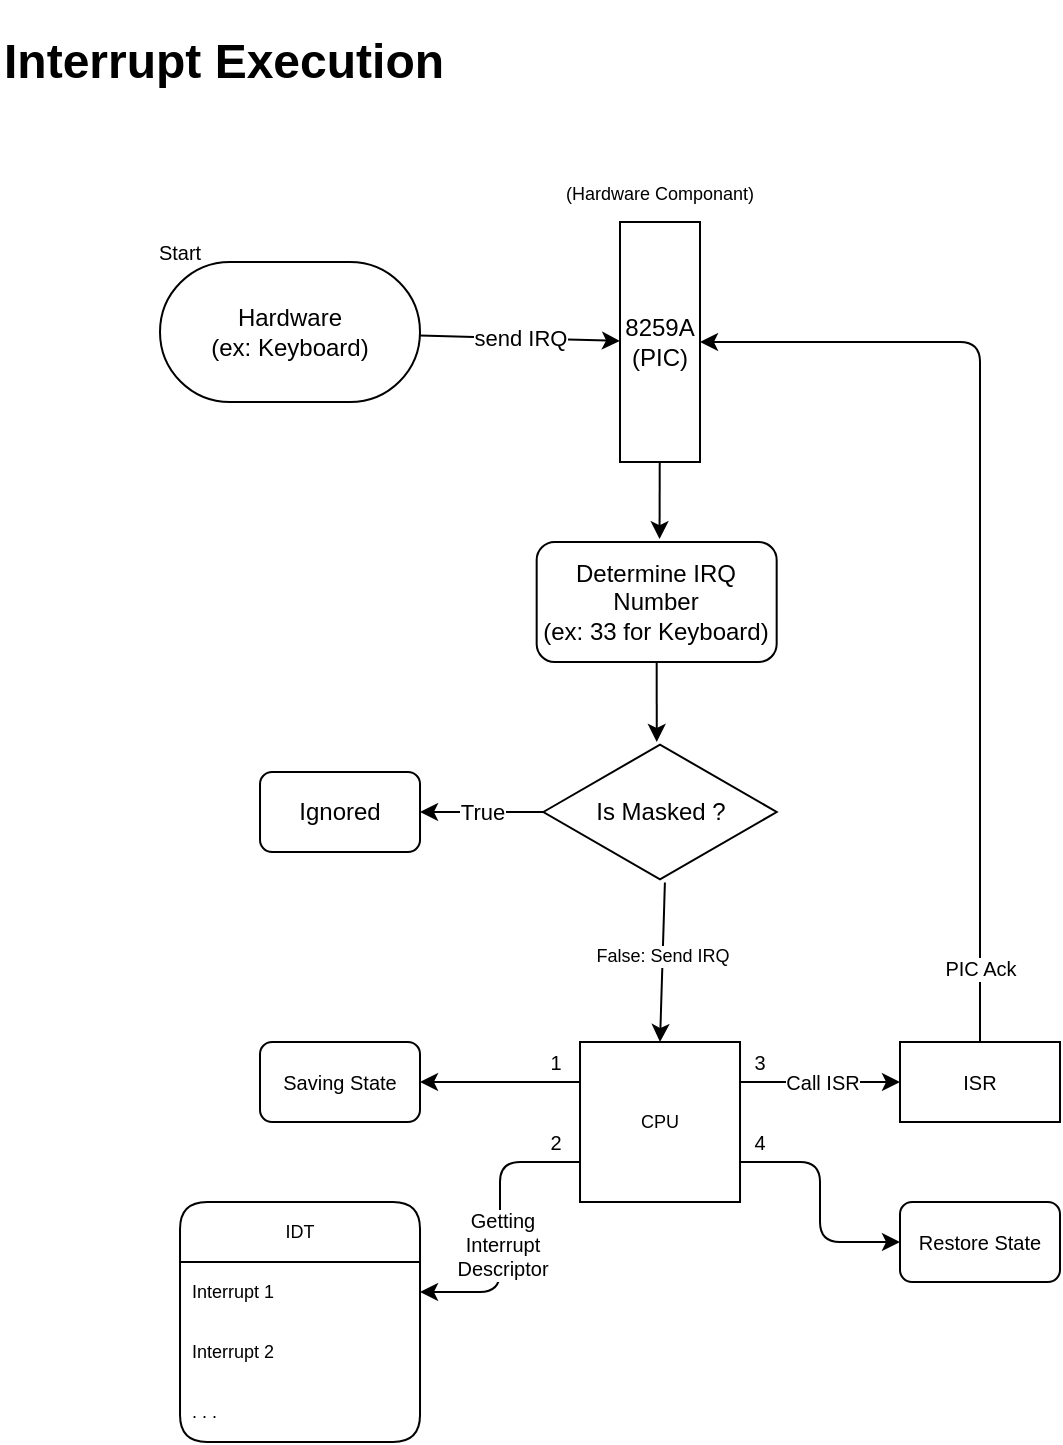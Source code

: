 <mxfile>
    <diagram id="exFt4ql8I5D7FRIwc5Hr" name="Page-1">
        <mxGraphModel dx="391" dy="976" grid="0" gridSize="10" guides="1" tooltips="1" connect="1" arrows="1" fold="1" page="1" pageScale="1" pageWidth="900" pageHeight="1600" math="0" shadow="0">
            <root>
                <mxCell id="0"/>
                <mxCell id="1" parent="0"/>
                <mxCell id="15" value="&lt;h1&gt;Interrupt Execution&amp;nbsp;&lt;/h1&gt;" style="text;html=1;strokeColor=none;fillColor=none;align=left;verticalAlign=middle;whiteSpace=wrap;rounded=0;horizontal=1;" parent="1" vertex="1">
                    <mxGeometry x="10" y="10" width="230" height="40" as="geometry"/>
                </mxCell>
                <mxCell id="19" value="send IRQ" style="edgeStyle=none;html=1;" parent="1" source="16" target="18" edge="1">
                    <mxGeometry relative="1" as="geometry"/>
                </mxCell>
                <mxCell id="16" value="Hardware&lt;br&gt;(ex: Keyboard)" style="rounded=1;whiteSpace=wrap;html=1;direction=west;rotation=0;perimeterSpacing=0;arcSize=50;" parent="1" vertex="1">
                    <mxGeometry x="90" y="130" width="130" height="70" as="geometry"/>
                </mxCell>
                <mxCell id="31" style="edgeStyle=none;html=1;entryX=0.512;entryY=-0.024;entryDx=0;entryDy=0;fontSize=9;entryPerimeter=0;" parent="1" source="18" target="29" edge="1">
                    <mxGeometry relative="1" as="geometry"/>
                </mxCell>
                <mxCell id="18" value="8259A&lt;br&gt;(PIC)" style="whiteSpace=wrap;html=1;rounded=0;" parent="1" vertex="1">
                    <mxGeometry x="320" y="110" width="40" height="120" as="geometry"/>
                </mxCell>
                <mxCell id="23" value="True" style="edgeStyle=none;html=1;" parent="1" source="20" target="22" edge="1">
                    <mxGeometry relative="1" as="geometry"/>
                </mxCell>
                <mxCell id="43" style="html=1;entryX=0.5;entryY=0;entryDx=0;entryDy=0;fontSize=9;exitX=0.521;exitY=1.003;exitDx=0;exitDy=0;exitPerimeter=0;" parent="1" source="20" target="27" edge="1">
                    <mxGeometry relative="1" as="geometry"/>
                </mxCell>
                <mxCell id="44" value="False: Send IRQ" style="edgeLabel;html=1;align=center;verticalAlign=middle;resizable=0;points=[];fontSize=9;" parent="43" vertex="1" connectable="0">
                    <mxGeometry x="-0.378" relative="1" as="geometry">
                        <mxPoint x="-1" y="12" as="offset"/>
                    </mxGeometry>
                </mxCell>
                <mxCell id="20" value="Is Masked ?" style="html=1;whiteSpace=wrap;aspect=fixed;shape=isoRectangle;" parent="1" vertex="1">
                    <mxGeometry x="281.67" y="370" width="116.67" height="70" as="geometry"/>
                </mxCell>
                <mxCell id="22" value="Ignored" style="whiteSpace=wrap;html=1;rounded=1;" parent="1" vertex="1">
                    <mxGeometry x="140.01" y="385" width="80" height="40" as="geometry"/>
                </mxCell>
                <mxCell id="24" value="&lt;font style=&quot;font-size: 9px;&quot;&gt;(Hardware Componant)&lt;/font&gt;" style="text;html=1;strokeColor=none;fillColor=none;align=center;verticalAlign=middle;whiteSpace=wrap;rounded=0;" parent="1" vertex="1">
                    <mxGeometry x="290" y="80" width="100" height="30" as="geometry"/>
                </mxCell>
                <mxCell id="64" style="edgeStyle=orthogonalEdgeStyle;rounded=1;html=1;exitX=0;exitY=0.25;exitDx=0;exitDy=0;strokeColor=default;fontSize=10;" parent="1" source="27" target="53" edge="1">
                    <mxGeometry relative="1" as="geometry"/>
                </mxCell>
                <mxCell id="67" style="edgeStyle=orthogonalEdgeStyle;rounded=1;html=1;exitX=0;exitY=0.75;exitDx=0;exitDy=0;entryX=1;entryY=0.5;entryDx=0;entryDy=0;strokeColor=default;fontSize=10;" parent="1" source="27" target="39" edge="1">
                    <mxGeometry relative="1" as="geometry"/>
                </mxCell>
                <mxCell id="68" value="Getting&lt;br&gt;Interrupt&lt;br&gt;Descriptor" style="edgeLabel;html=1;align=center;verticalAlign=middle;resizable=0;points=[];fontSize=10;" parent="67" vertex="1" connectable="0">
                    <mxGeometry x="0.177" y="1" relative="1" as="geometry">
                        <mxPoint y="-5" as="offset"/>
                    </mxGeometry>
                </mxCell>
                <mxCell id="70" style="edgeStyle=orthogonalEdgeStyle;rounded=1;html=1;exitX=1;exitY=0.25;exitDx=0;exitDy=0;strokeColor=default;fontSize=10;" parent="1" source="27" target="60" edge="1">
                    <mxGeometry relative="1" as="geometry"/>
                </mxCell>
                <mxCell id="71" value="Call ISR" style="edgeLabel;html=1;align=center;verticalAlign=middle;resizable=0;points=[];fontSize=10;" parent="70" vertex="1" connectable="0">
                    <mxGeometry x="-0.083" y="-1" relative="1" as="geometry">
                        <mxPoint x="4" y="-1" as="offset"/>
                    </mxGeometry>
                </mxCell>
                <mxCell id="76" style="edgeStyle=orthogonalEdgeStyle;rounded=1;html=1;exitX=1;exitY=0.75;exitDx=0;exitDy=0;entryX=0;entryY=0.5;entryDx=0;entryDy=0;strokeColor=default;fontSize=10;" parent="1" source="27" target="75" edge="1">
                    <mxGeometry relative="1" as="geometry"/>
                </mxCell>
                <mxCell id="27" value="CPU" style="whiteSpace=wrap;html=1;aspect=fixed;fontSize=9;" parent="1" vertex="1">
                    <mxGeometry x="300.01" y="520" width="80" height="80" as="geometry"/>
                </mxCell>
                <mxCell id="33" style="edgeStyle=none;html=1;entryX=0.486;entryY=0;entryDx=0;entryDy=0;entryPerimeter=0;fontSize=9;" parent="1" source="29" target="20" edge="1">
                    <mxGeometry relative="1" as="geometry"/>
                </mxCell>
                <mxCell id="29" value="Determine IRQ Number&lt;br&gt;(ex: 33 for Keyboard)" style="whiteSpace=wrap;html=1;glass=0;shadow=0;rounded=1;" parent="1" vertex="1">
                    <mxGeometry x="278.335" y="270" width="120" height="60" as="geometry"/>
                </mxCell>
                <mxCell id="38" value="IDT" style="swimlane;fontStyle=0;childLayout=stackLayout;horizontal=1;startSize=30;horizontalStack=0;resizeParent=1;resizeParentMax=0;resizeLast=0;collapsible=1;marginBottom=0;whiteSpace=wrap;html=1;rounded=1;shadow=0;glass=0;sketch=0;fontSize=9;" parent="1" vertex="1">
                    <mxGeometry x="100.01" y="600" width="120" height="120" as="geometry"/>
                </mxCell>
                <mxCell id="39" value="Interrupt 1" style="text;strokeColor=none;fillColor=none;align=left;verticalAlign=middle;spacingLeft=4;spacingRight=4;overflow=hidden;points=[[0,0.5],[1,0.5]];portConstraint=eastwest;rotatable=0;whiteSpace=wrap;html=1;rounded=1;shadow=0;glass=0;sketch=0;fontSize=9;" parent="38" vertex="1">
                    <mxGeometry y="30" width="120" height="30" as="geometry"/>
                </mxCell>
                <mxCell id="40" value="Interrupt 2" style="text;strokeColor=none;fillColor=none;align=left;verticalAlign=middle;spacingLeft=4;spacingRight=4;overflow=hidden;points=[[0,0.5],[1,0.5]];portConstraint=eastwest;rotatable=0;whiteSpace=wrap;html=1;rounded=1;shadow=0;glass=0;sketch=0;fontSize=9;" parent="38" vertex="1">
                    <mxGeometry y="60" width="120" height="30" as="geometry"/>
                </mxCell>
                <mxCell id="41" value=". . ." style="text;strokeColor=none;fillColor=none;align=left;verticalAlign=middle;spacingLeft=4;spacingRight=4;overflow=hidden;points=[[0,0.5],[1,0.5]];portConstraint=eastwest;rotatable=0;whiteSpace=wrap;html=1;rounded=1;shadow=0;glass=0;sketch=0;fontSize=9;fontStyle=0" parent="38" vertex="1">
                    <mxGeometry y="90" width="120" height="30" as="geometry"/>
                </mxCell>
                <mxCell id="52" value="Start" style="text;html=1;strokeColor=none;fillColor=none;align=center;verticalAlign=middle;whiteSpace=wrap;rounded=0;shadow=0;glass=0;sketch=0;fontSize=10;" parent="1" vertex="1">
                    <mxGeometry x="80" y="110" width="40" height="30" as="geometry"/>
                </mxCell>
                <mxCell id="53" value="Saving State" style="rounded=1;whiteSpace=wrap;html=1;shadow=0;glass=0;sketch=0;fontSize=10;" parent="1" vertex="1">
                    <mxGeometry x="140" y="520" width="80" height="40" as="geometry"/>
                </mxCell>
                <mxCell id="73" style="edgeStyle=orthogonalEdgeStyle;rounded=1;html=1;exitX=0.5;exitY=0;exitDx=0;exitDy=0;entryX=1;entryY=0.5;entryDx=0;entryDy=0;strokeColor=default;fontSize=10;" parent="1" source="60" target="18" edge="1">
                    <mxGeometry relative="1" as="geometry"/>
                </mxCell>
                <mxCell id="74" value="PIC Ack" style="edgeLabel;html=1;align=center;verticalAlign=middle;resizable=0;points=[];fontSize=10;" parent="73" vertex="1" connectable="0">
                    <mxGeometry x="-0.797" y="-1" relative="1" as="geometry">
                        <mxPoint x="-1" y="12" as="offset"/>
                    </mxGeometry>
                </mxCell>
                <mxCell id="60" value="ISR" style="rounded=1;whiteSpace=wrap;html=1;shadow=0;glass=0;sketch=0;fontSize=10;arcSize=0;" parent="1" vertex="1">
                    <mxGeometry x="460" y="520" width="80" height="40" as="geometry"/>
                </mxCell>
                <mxCell id="66" value="1" style="text;html=1;strokeColor=none;fillColor=none;align=center;verticalAlign=middle;whiteSpace=wrap;rounded=0;shadow=0;glass=0;sketch=0;fontSize=10;" parent="1" vertex="1">
                    <mxGeometry x="278.33" y="520" width="20" height="20" as="geometry"/>
                </mxCell>
                <mxCell id="69" value="2" style="text;html=1;strokeColor=none;fillColor=none;align=center;verticalAlign=middle;whiteSpace=wrap;rounded=0;shadow=0;glass=0;sketch=0;fontSize=10;" parent="1" vertex="1">
                    <mxGeometry x="278.33" y="560" width="20" height="20" as="geometry"/>
                </mxCell>
                <mxCell id="72" value="3" style="text;html=1;strokeColor=none;fillColor=none;align=center;verticalAlign=middle;whiteSpace=wrap;rounded=0;shadow=0;glass=0;sketch=0;fontSize=10;" parent="1" vertex="1">
                    <mxGeometry x="380.01" y="520" width="20" height="20" as="geometry"/>
                </mxCell>
                <mxCell id="75" value="Restore State" style="rounded=1;whiteSpace=wrap;html=1;shadow=0;glass=0;sketch=0;fontSize=10;" parent="1" vertex="1">
                    <mxGeometry x="460" y="600" width="80" height="40" as="geometry"/>
                </mxCell>
                <mxCell id="77" value="4" style="text;html=1;strokeColor=none;fillColor=none;align=center;verticalAlign=middle;whiteSpace=wrap;rounded=0;shadow=0;glass=0;sketch=0;fontSize=10;" parent="1" vertex="1">
                    <mxGeometry x="380.01" y="560" width="20" height="20" as="geometry"/>
                </mxCell>
            </root>
        </mxGraphModel>
    </diagram>
</mxfile>